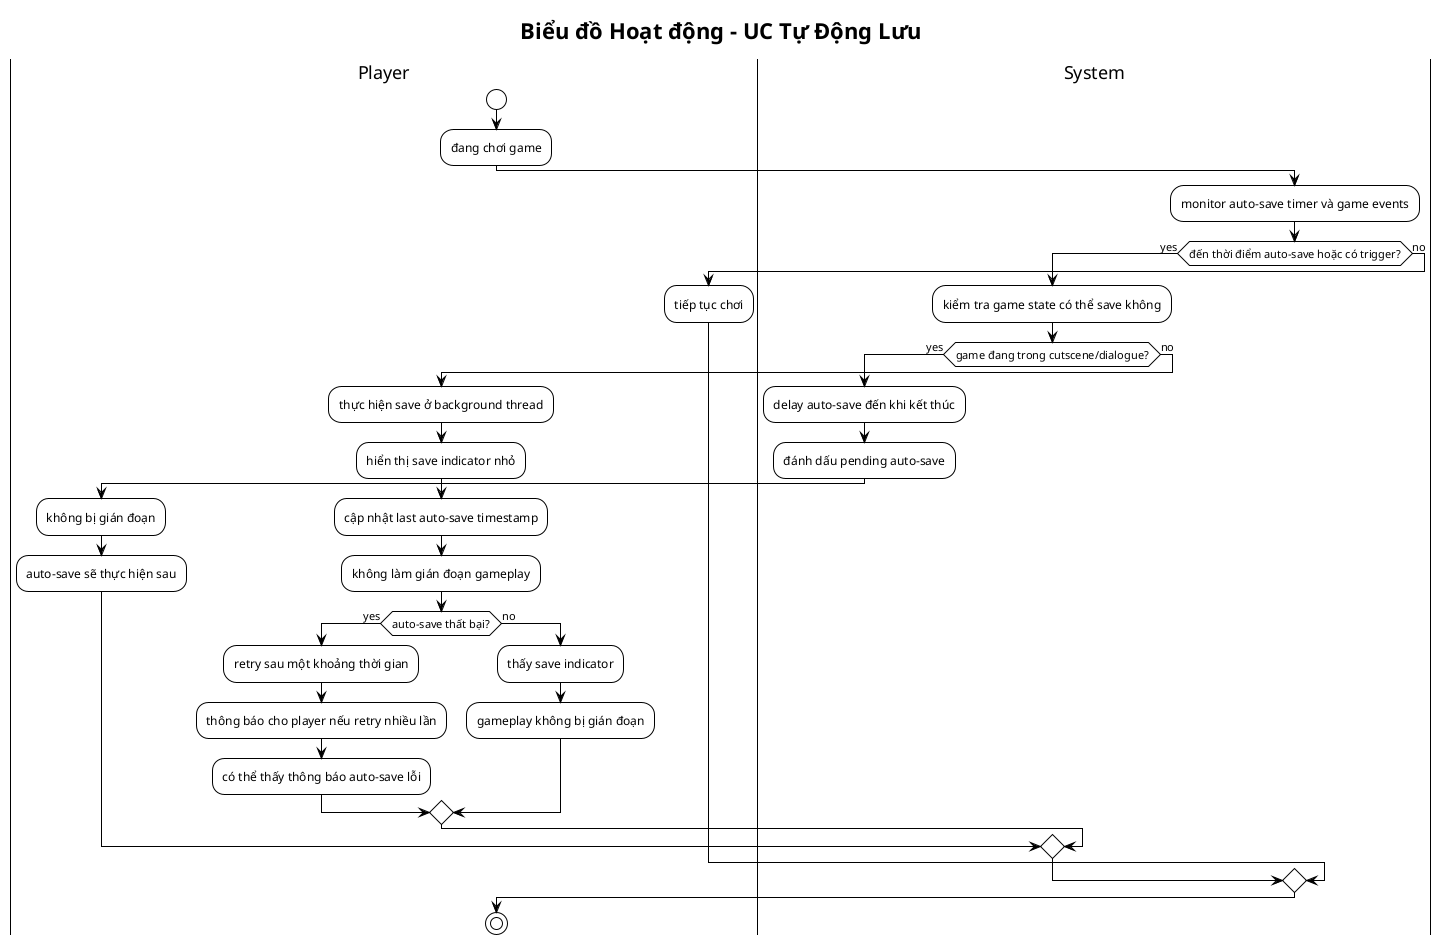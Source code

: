 @startuml Activity_UC3_Tu_Dong_Luu
!theme plain

title Biểu đồ Hoạt động - UC Tự Động Lưu

|Player|
start
:đang chơi game;

|System|
:monitor auto-save timer và game events;

if (đến thời điểm auto-save hoặc có trigger?) then (yes)
  :kiểm tra game state có thể save không;
  
  if (game đang trong cutscene/dialogue?) then (yes)
    :delay auto-save đến khi kết thúc;
    :đánh dấu pending auto-save;
    
    |Player|
    :không bị gián đoạn;
    :auto-save sẽ thực hiện sau;
    
  else (no)
    :thực hiện save ở background thread;
    :hiển thị save indicator nhỏ;
    :cập nhật last auto-save timestamp;
    :không làm gián đoạn gameplay;
    
    if (auto-save thất bại?) then (yes)
      :retry sau một khoảng thời gian;
      :thông báo cho player nếu retry nhiều lần;
      
      |Player|
      :có thể thấy thông báo auto-save lỗi;
      
    else (no)
      |Player|
      :thấy save indicator;
      :gameplay không bị gián đoạn;
    endif
  endif
  
else (no)
  |Player|
  :tiếp tục chơi;
endif

stop

@enduml

